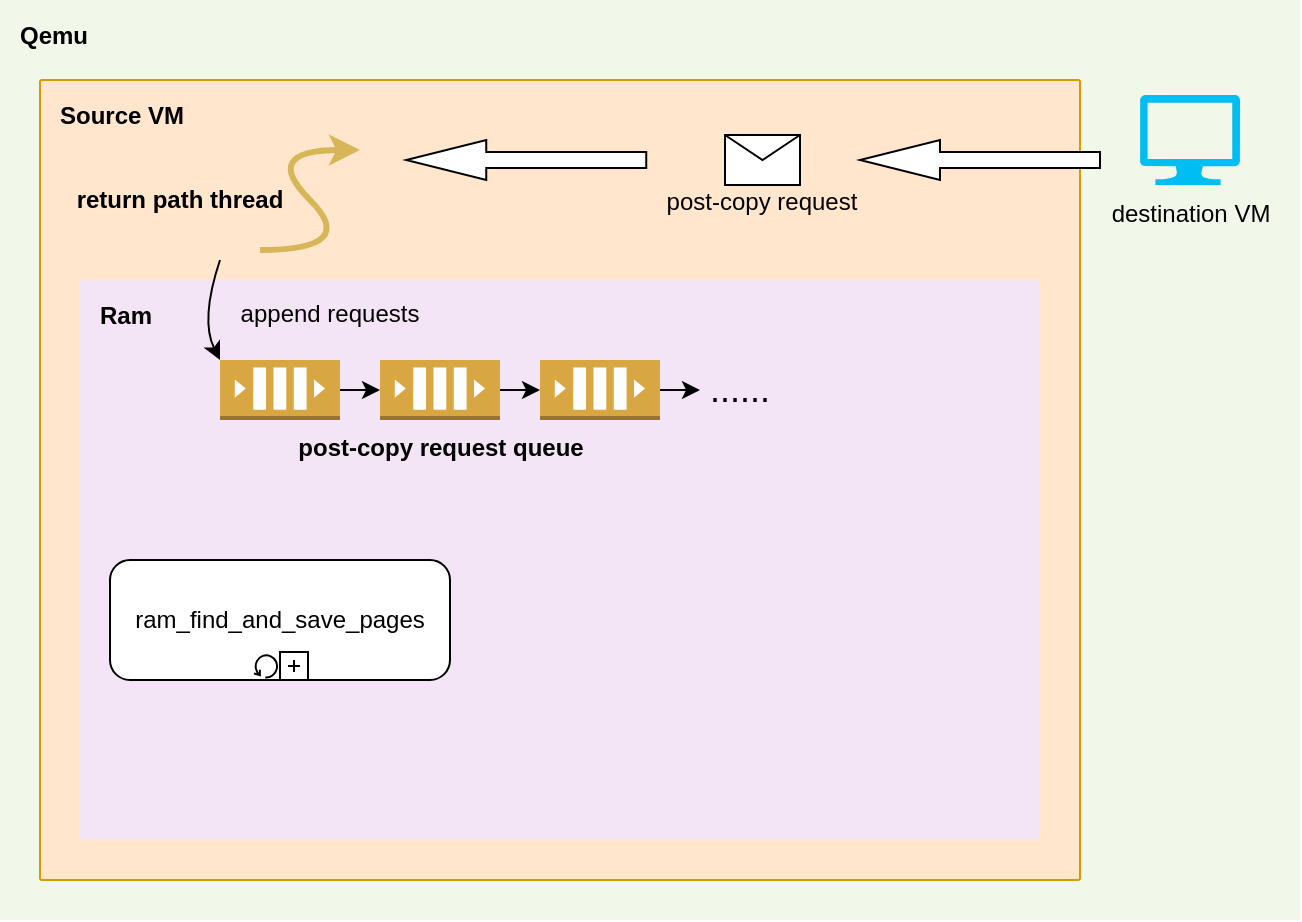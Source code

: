 <mxfile version="17.4.6" type="github">
  <diagram id="vFCYnXXAYOeYRhPe5y3t" name="Page-1">
    <mxGraphModel dx="1038" dy="579" grid="1" gridSize="10" guides="1" tooltips="1" connect="1" arrows="1" fold="1" page="1" pageScale="1" pageWidth="827" pageHeight="1169" math="0" shadow="0">
      <root>
        <mxCell id="0" />
        <mxCell id="1" parent="0" />
        <mxCell id="7DDG80BWA_sWPKjzdyd6-37" value="&lt;b&gt;&lt;font color=&quot;#000000&quot;&gt;Qemu&lt;/font&gt;&lt;/b&gt;" style="sketch=0;points=[[0,0,0],[0.25,0,0],[0.5,0,0],[0.75,0,0],[1,0,0],[1,0.25,0],[1,0.5,0],[1,0.75,0],[1,1,0],[0.75,1,0],[0.5,1,0],[0.25,1,0],[0,1,0],[0,0.75,0],[0,0.5,0],[0,0.25,0]];rounded=1;absoluteArcSize=1;arcSize=2;html=1;strokeColor=none;gradientColor=none;shadow=0;dashed=0;fontSize=12;fontColor=#9E9E9E;align=left;verticalAlign=top;spacing=10;spacingTop=-4;fillColor=#F1F8E9;" vertex="1" parent="1">
          <mxGeometry x="40" y="210" width="650" height="460" as="geometry" />
        </mxCell>
        <mxCell id="7DDG80BWA_sWPKjzdyd6-16" value="&lt;b&gt;&lt;font color=&quot;#000000&quot;&gt;Source VM&lt;/font&gt;&lt;/b&gt;" style="sketch=0;points=[[0,0,0],[0.25,0,0],[0.5,0,0],[0.75,0,0],[1,0,0],[1,0.25,0],[1,0.5,0],[1,0.75,0],[1,1,0],[0.75,1,0],[0.5,1,0],[0.25,1,0],[0,1,0],[0,0.75,0],[0,0.5,0],[0,0.25,0]];rounded=1;absoluteArcSize=1;arcSize=2;html=1;strokeColor=#d79b00;shadow=0;dashed=0;fontSize=12;align=left;verticalAlign=top;spacing=10;spacingTop=-4;fillColor=#ffe6cc;" vertex="1" parent="1">
          <mxGeometry x="60" y="250" width="520" height="400" as="geometry" />
        </mxCell>
        <mxCell id="7DDG80BWA_sWPKjzdyd6-13" value="&lt;font style=&quot;font-size: 12px&quot;&gt;&lt;b&gt;return path thread&lt;/b&gt;&lt;/font&gt;" style="text;html=1;strokeColor=none;fillColor=none;align=center;verticalAlign=middle;whiteSpace=wrap;rounded=0;" vertex="1" parent="1">
          <mxGeometry x="50" y="300" width="160" height="20" as="geometry" />
        </mxCell>
        <mxCell id="7DDG80BWA_sWPKjzdyd6-14" value="" style="curved=1;endArrow=classic;html=1;rounded=0;fontSize=18;strokeWidth=3;fillColor=#fff2cc;strokeColor=#d6b656;" edge="1" parent="1">
          <mxGeometry width="50" height="50" relative="1" as="geometry">
            <mxPoint x="170" y="335" as="sourcePoint" />
            <mxPoint x="220" y="285" as="targetPoint" />
            <Array as="points">
              <mxPoint x="220" y="335" />
              <mxPoint x="170" y="285" />
            </Array>
          </mxGeometry>
        </mxCell>
        <mxCell id="7DDG80BWA_sWPKjzdyd6-15" value="destination VM" style="verticalLabelPosition=bottom;html=1;verticalAlign=top;align=center;strokeColor=none;fillColor=#00BEF2;shape=mxgraph.azure.computer;pointerEvents=1;" vertex="1" parent="1">
          <mxGeometry x="610" y="257.5" width="50" height="45" as="geometry" />
        </mxCell>
        <mxCell id="7DDG80BWA_sWPKjzdyd6-17" value="" style="shape=message;html=1;whiteSpace=wrap;html=1;outlineConnect=0;fontSize=12;" vertex="1" parent="1">
          <mxGeometry x="402.5" y="277.5" width="37.5" height="25" as="geometry" />
        </mxCell>
        <mxCell id="7DDG80BWA_sWPKjzdyd6-23" value="" style="html=1;shadow=0;dashed=0;align=center;verticalAlign=middle;shape=mxgraph.arrows2.arrow;dy=0.6;dx=40;flipH=1;notch=0;fontSize=12;" vertex="1" parent="1">
          <mxGeometry x="470" y="280" width="120" height="20" as="geometry" />
        </mxCell>
        <mxCell id="7DDG80BWA_sWPKjzdyd6-24" value="" style="html=1;shadow=0;dashed=0;align=center;verticalAlign=middle;shape=mxgraph.arrows2.arrow;dy=0.6;dx=40;flipH=1;notch=0;fontSize=12;" vertex="1" parent="1">
          <mxGeometry x="243.12" y="280" width="120" height="20" as="geometry" />
        </mxCell>
        <mxCell id="7DDG80BWA_sWPKjzdyd6-25" value="post-copy request" style="text;html=1;strokeColor=none;fillColor=none;align=center;verticalAlign=middle;whiteSpace=wrap;rounded=0;fontSize=12;" vertex="1" parent="1">
          <mxGeometry x="363.12" y="302.5" width="116.25" height="17.5" as="geometry" />
        </mxCell>
        <mxCell id="7DDG80BWA_sWPKjzdyd6-26" value="&lt;b&gt;&lt;font color=&quot;#000000&quot;&gt;Ram&lt;/font&gt;&lt;/b&gt;" style="sketch=0;points=[[0,0,0],[0.25,0,0],[0.5,0,0],[0.75,0,0],[1,0,0],[1,0.25,0],[1,0.5,0],[1,0.75,0],[1,1,0],[0.75,1,0],[0.5,1,0],[0.25,1,0],[0,1,0],[0,0.75,0],[0,0.5,0],[0,0.25,0]];rounded=1;absoluteArcSize=1;arcSize=2;html=1;strokeColor=none;gradientColor=none;shadow=0;dashed=0;fontSize=12;fontColor=#9E9E9E;align=left;verticalAlign=top;spacing=10;spacingTop=-4;fillColor=#F3E5F5;" vertex="1" parent="1">
          <mxGeometry x="80" y="350" width="480" height="280" as="geometry" />
        </mxCell>
        <mxCell id="7DDG80BWA_sWPKjzdyd6-30" style="edgeStyle=orthogonalEdgeStyle;rounded=0;orthogonalLoop=1;jettySize=auto;html=1;exitX=1;exitY=0.5;exitDx=0;exitDy=0;exitPerimeter=0;entryX=0;entryY=0.5;entryDx=0;entryDy=0;entryPerimeter=0;fontSize=12;fontColor=#000000;strokeWidth=1;" edge="1" parent="1" source="7DDG80BWA_sWPKjzdyd6-27" target="7DDG80BWA_sWPKjzdyd6-28">
          <mxGeometry relative="1" as="geometry" />
        </mxCell>
        <mxCell id="7DDG80BWA_sWPKjzdyd6-27" value="" style="outlineConnect=0;dashed=0;verticalLabelPosition=bottom;verticalAlign=top;align=center;html=1;shape=mxgraph.aws3.queue;fillColor=#D9A741;gradientColor=none;fontSize=12;fontColor=#000000;" vertex="1" parent="1">
          <mxGeometry x="150" y="390" width="60" height="30" as="geometry" />
        </mxCell>
        <mxCell id="7DDG80BWA_sWPKjzdyd6-31" style="edgeStyle=orthogonalEdgeStyle;rounded=0;orthogonalLoop=1;jettySize=auto;html=1;exitX=1;exitY=0.5;exitDx=0;exitDy=0;exitPerimeter=0;entryX=0;entryY=0.5;entryDx=0;entryDy=0;entryPerimeter=0;fontSize=12;fontColor=#000000;strokeWidth=1;" edge="1" parent="1" source="7DDG80BWA_sWPKjzdyd6-28" target="7DDG80BWA_sWPKjzdyd6-29">
          <mxGeometry relative="1" as="geometry" />
        </mxCell>
        <mxCell id="7DDG80BWA_sWPKjzdyd6-28" value="&lt;b&gt;post-copy request queue&lt;/b&gt;" style="outlineConnect=0;dashed=0;verticalLabelPosition=bottom;verticalAlign=top;align=center;html=1;shape=mxgraph.aws3.queue;fillColor=#D9A741;gradientColor=none;fontSize=12;fontColor=#000000;" vertex="1" parent="1">
          <mxGeometry x="230" y="390" width="60" height="30" as="geometry" />
        </mxCell>
        <mxCell id="7DDG80BWA_sWPKjzdyd6-33" style="edgeStyle=orthogonalEdgeStyle;rounded=0;orthogonalLoop=1;jettySize=auto;html=1;exitX=1;exitY=0.5;exitDx=0;exitDy=0;exitPerimeter=0;entryX=0;entryY=0.5;entryDx=0;entryDy=0;entryPerimeter=0;fontSize=12;fontColor=#000000;strokeWidth=1;" edge="1" parent="1" source="7DDG80BWA_sWPKjzdyd6-29">
          <mxGeometry relative="1" as="geometry">
            <mxPoint x="390" y="405" as="targetPoint" />
          </mxGeometry>
        </mxCell>
        <mxCell id="7DDG80BWA_sWPKjzdyd6-29" value="" style="outlineConnect=0;dashed=0;verticalLabelPosition=bottom;verticalAlign=top;align=center;html=1;shape=mxgraph.aws3.queue;fillColor=#D9A741;gradientColor=none;fontSize=12;fontColor=#000000;" vertex="1" parent="1">
          <mxGeometry x="310" y="390" width="60" height="30" as="geometry" />
        </mxCell>
        <mxCell id="7DDG80BWA_sWPKjzdyd6-34" value="&lt;font style=&quot;font-size: 18px&quot;&gt;......&lt;/font&gt;" style="text;html=1;strokeColor=none;fillColor=none;align=center;verticalAlign=middle;whiteSpace=wrap;rounded=0;fontSize=12;fontColor=#000000;" vertex="1" parent="1">
          <mxGeometry x="380" y="390" width="60" height="30" as="geometry" />
        </mxCell>
        <mxCell id="7DDG80BWA_sWPKjzdyd6-35" value="" style="curved=1;endArrow=classic;html=1;rounded=0;fontSize=18;fontColor=#000000;strokeWidth=1;entryX=0;entryY=0;entryDx=0;entryDy=0;entryPerimeter=0;" edge="1" parent="1" target="7DDG80BWA_sWPKjzdyd6-27">
          <mxGeometry width="50" height="50" relative="1" as="geometry">
            <mxPoint x="150" y="340" as="sourcePoint" />
            <mxPoint x="180" y="390" as="targetPoint" />
            <Array as="points">
              <mxPoint x="140" y="370" />
            </Array>
          </mxGeometry>
        </mxCell>
        <mxCell id="7DDG80BWA_sWPKjzdyd6-36" value="&lt;font style=&quot;font-size: 12px&quot;&gt;append requests&lt;/font&gt;" style="text;html=1;strokeColor=none;fillColor=none;align=center;verticalAlign=middle;whiteSpace=wrap;rounded=0;fontSize=18;fontColor=#000000;" vertex="1" parent="1">
          <mxGeometry x="150" y="350" width="110" height="30" as="geometry" />
        </mxCell>
        <mxCell id="7DDG80BWA_sWPKjzdyd6-38" value="ram_find_and_save_pages" style="points=[[0.25,0,0],[0.5,0,0],[0.75,0,0],[1,0.25,0],[1,0.5,0],[1,0.75,0],[0.75,1,0],[0.5,1,0],[0.25,1,0],[0,0.75,0],[0,0.5,0],[0,0.25,0]];shape=mxgraph.bpmn.task;whiteSpace=wrap;rectStyle=rounded;size=10;taskMarker=abstract;isLoopStandard=1;isLoopSub=1;rounded=1;fontSize=12;fontColor=#000000;" vertex="1" parent="1">
          <mxGeometry x="95" y="490" width="170" height="60" as="geometry" />
        </mxCell>
      </root>
    </mxGraphModel>
  </diagram>
</mxfile>
